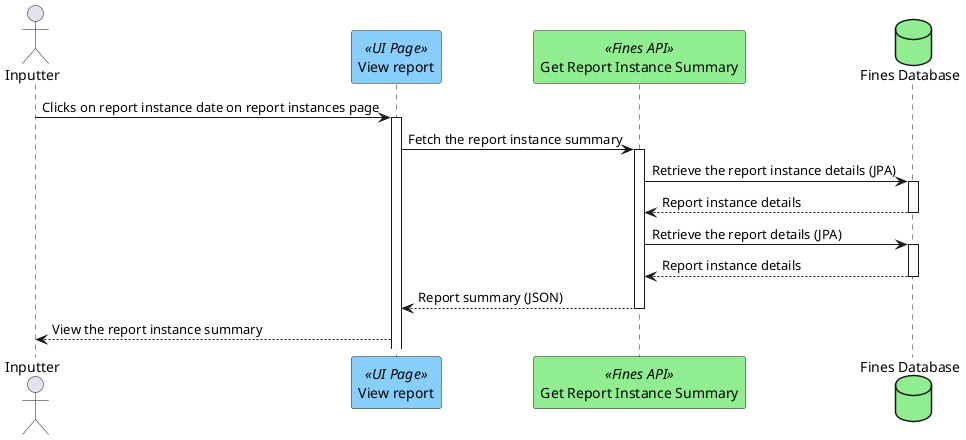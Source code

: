@startuml
actor "Inputter" as user
participant "View report" as viewReportsInstance <<UI Page>> #lightskyblue
participant "Get Report Instance Summary" as getReportInstanceSummary <<Fines API>> #lightgreen

database "Fines Database" as db #lightgreen

user -> viewReportsInstance ++ : Clicks on report instance date on report instances page
viewReportsInstance -> getReportInstanceSummary ++ : Fetch the report instance summary
getReportInstanceSummary -> db ++ : Retrieve the report instance details (JPA)
getReportInstanceSummary <-- db -- : Report instance details
getReportInstanceSummary -> db ++ : Retrieve the report details (JPA)
getReportInstanceSummary <-- db -- : Report instance details
viewReportsInstance <-- getReportInstanceSummary  -- : Report summary (JSON)
user <-- viewReportsInstance : View the report instance summary

@enduml